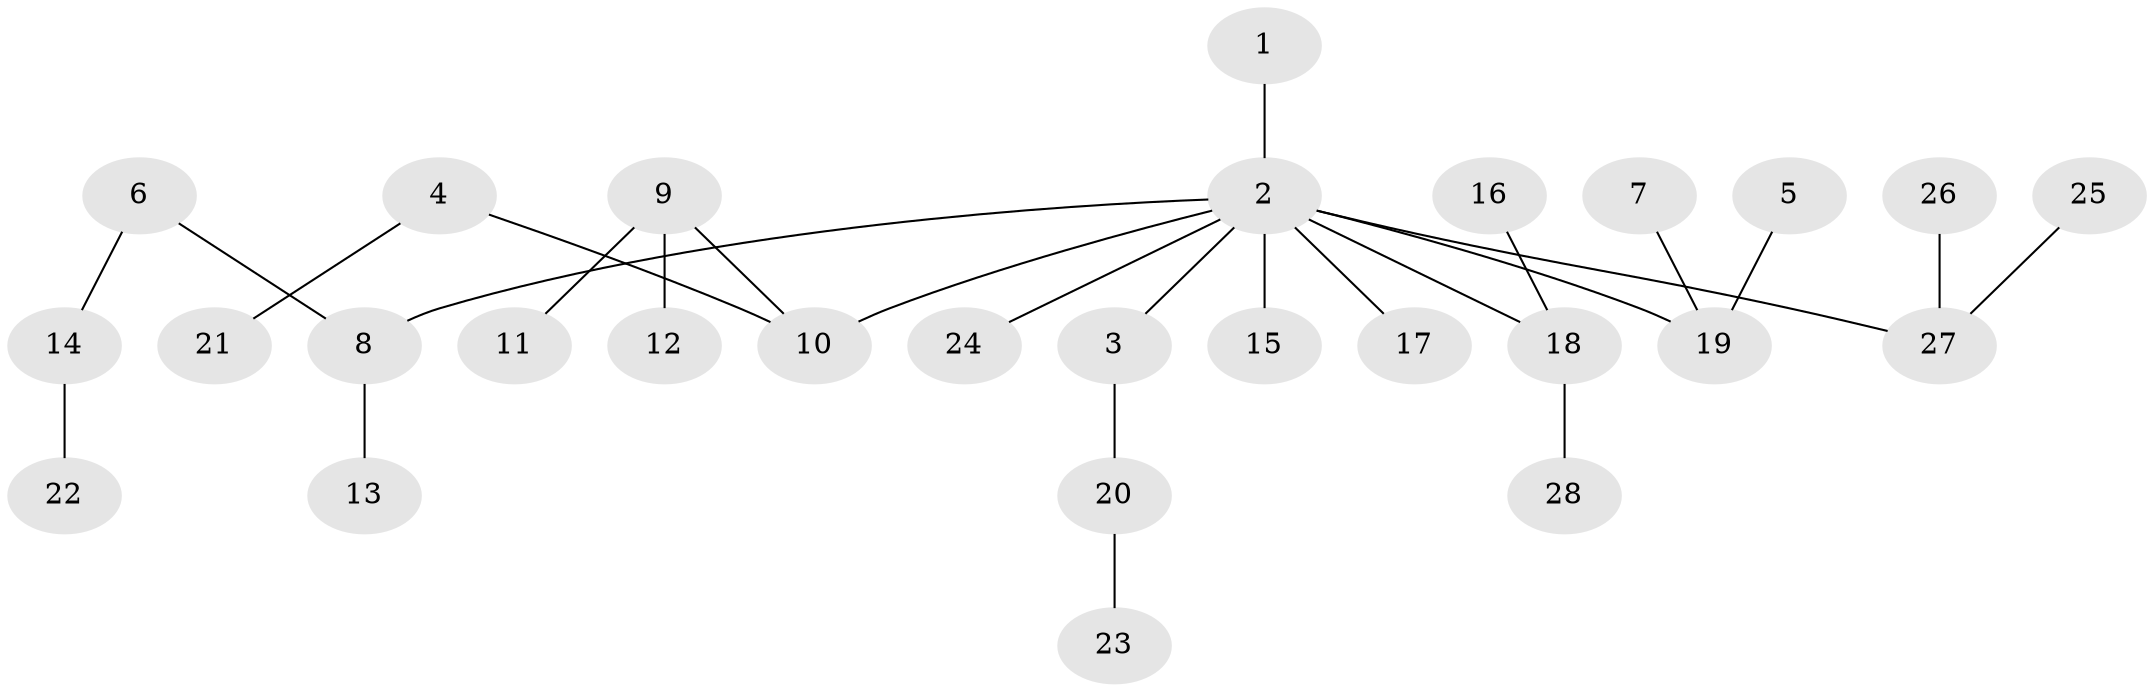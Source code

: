 // original degree distribution, {2: 0.32142857142857145, 10: 0.017857142857142856, 1: 0.48214285714285715, 3: 0.07142857142857142, 4: 0.08928571428571429, 5: 0.017857142857142856}
// Generated by graph-tools (version 1.1) at 2025/50/03/09/25 03:50:22]
// undirected, 28 vertices, 27 edges
graph export_dot {
graph [start="1"]
  node [color=gray90,style=filled];
  1;
  2;
  3;
  4;
  5;
  6;
  7;
  8;
  9;
  10;
  11;
  12;
  13;
  14;
  15;
  16;
  17;
  18;
  19;
  20;
  21;
  22;
  23;
  24;
  25;
  26;
  27;
  28;
  1 -- 2 [weight=1.0];
  2 -- 3 [weight=1.0];
  2 -- 8 [weight=1.0];
  2 -- 10 [weight=1.0];
  2 -- 15 [weight=1.0];
  2 -- 17 [weight=1.0];
  2 -- 18 [weight=1.0];
  2 -- 19 [weight=1.0];
  2 -- 24 [weight=1.0];
  2 -- 27 [weight=1.0];
  3 -- 20 [weight=1.0];
  4 -- 10 [weight=1.0];
  4 -- 21 [weight=1.0];
  5 -- 19 [weight=1.0];
  6 -- 8 [weight=1.0];
  6 -- 14 [weight=1.0];
  7 -- 19 [weight=1.0];
  8 -- 13 [weight=1.0];
  9 -- 10 [weight=1.0];
  9 -- 11 [weight=1.0];
  9 -- 12 [weight=1.0];
  14 -- 22 [weight=1.0];
  16 -- 18 [weight=1.0];
  18 -- 28 [weight=1.0];
  20 -- 23 [weight=1.0];
  25 -- 27 [weight=1.0];
  26 -- 27 [weight=1.0];
}
